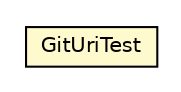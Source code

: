 #!/usr/local/bin/dot
#
# Class diagram 
# Generated by UMLGraph version R5_6-24-gf6e263 (http://www.umlgraph.org/)
#

digraph G {
	edge [fontname="Helvetica",fontsize=10,labelfontname="Helvetica",labelfontsize=10];
	node [fontname="Helvetica",fontsize=10,shape=plaintext];
	nodesep=0.25;
	ranksep=0.5;
	// net.trajano.wagon.git.test.GitUriTest
	c23 [label=<<table title="net.trajano.wagon.git.test.GitUriTest" border="0" cellborder="1" cellspacing="0" cellpadding="2" port="p" bgcolor="lemonChiffon" href="./GitUriTest.html">
		<tr><td><table border="0" cellspacing="0" cellpadding="1">
<tr><td align="center" balign="center"> GitUriTest </td></tr>
		</table></td></tr>
		</table>>, URL="./GitUriTest.html", fontname="Helvetica", fontcolor="black", fontsize=10.0];
}

